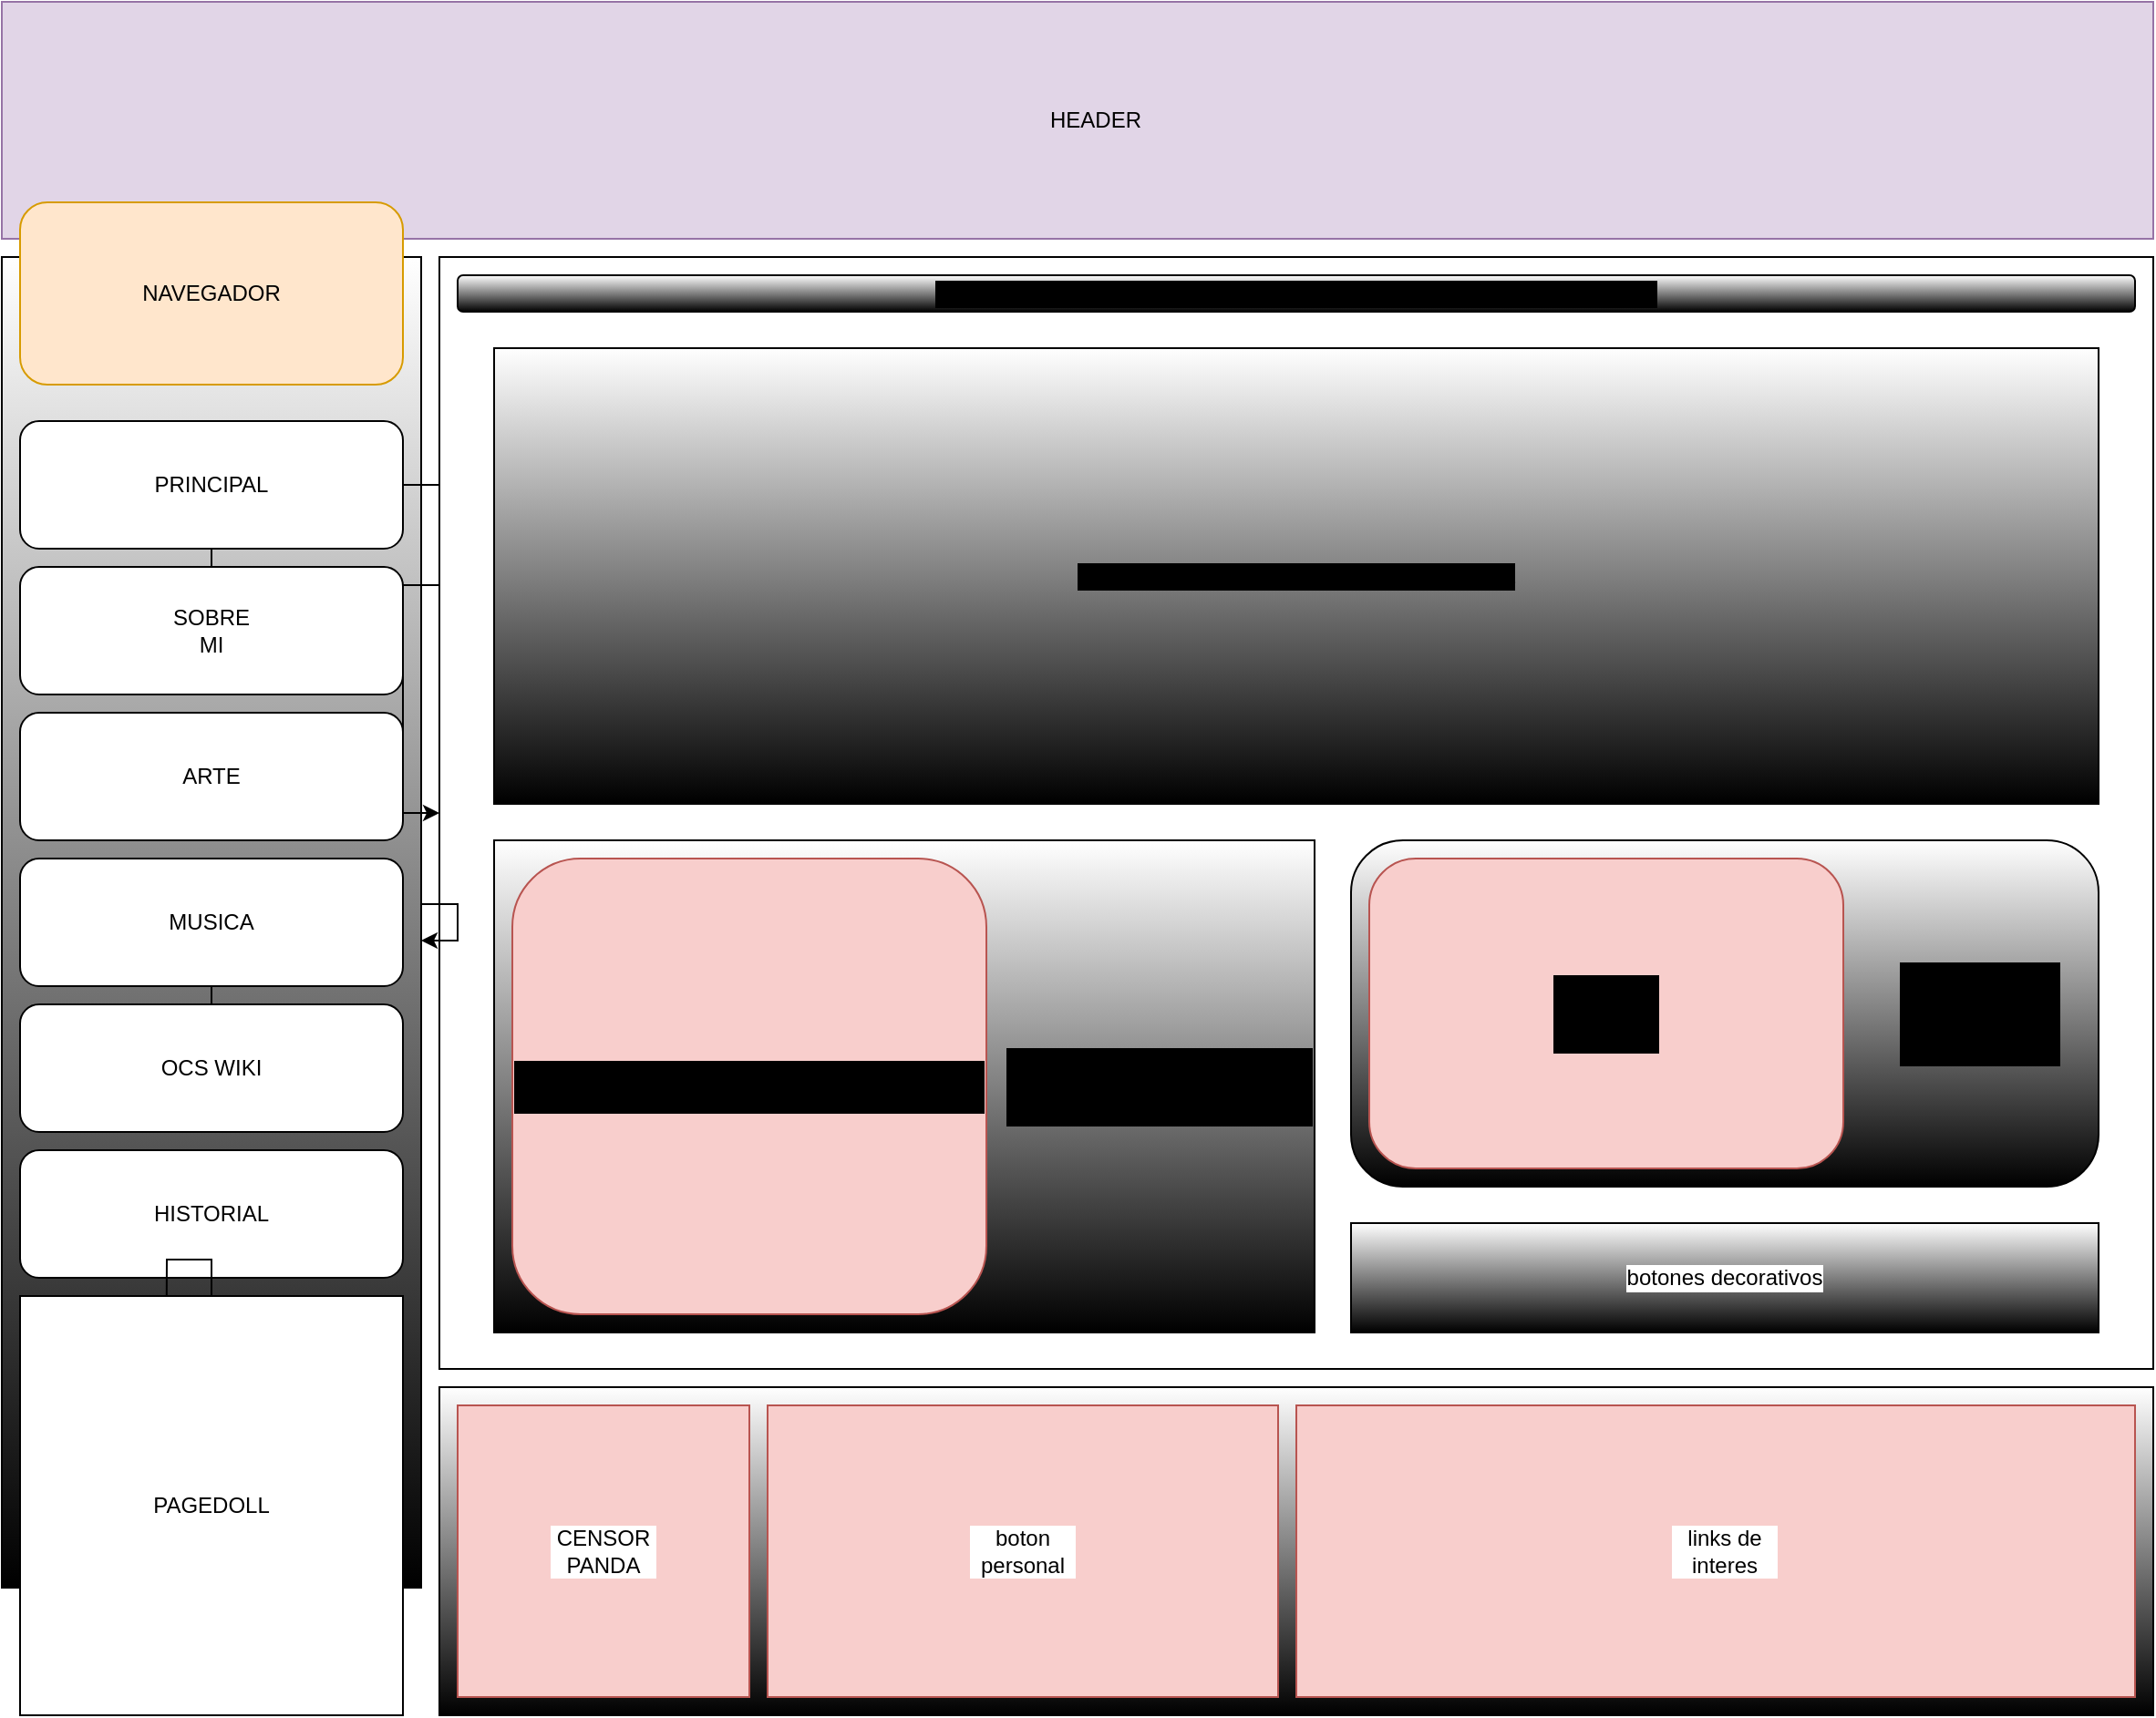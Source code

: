 <mxfile version="20.5.1" type="github">
  <diagram name="Page-1" id="c9db0220-8083-56f3-ca83-edcdcd058819">
    <mxGraphModel dx="1422" dy="757" grid="1" gridSize="10" guides="1" tooltips="1" connect="1" arrows="1" fold="1" page="1" pageScale="1.5" pageWidth="826" pageHeight="1169" background="#ffffff" math="0" shadow="0">
      <root>
        <mxCell id="0" style=";html=1;" />
        <mxCell id="1" style=";html=1;" parent="0" />
        <mxCell id="4RyJXzWIRlrPyO3bM6e3-7" value="" style="rounded=0;whiteSpace=wrap;html=1;" vertex="1" parent="1">
          <mxGeometry x="260" y="160" width="940" height="610" as="geometry" />
        </mxCell>
        <mxCell id="4RyJXzWIRlrPyO3bM6e3-9" value="" style="rounded=0;whiteSpace=wrap;html=1;fillColor=#e1d5e7;strokeColor=#9673a6;" vertex="1" parent="1">
          <mxGeometry x="20" y="20" width="1180" height="130" as="geometry" />
        </mxCell>
        <mxCell id="4RyJXzWIRlrPyO3bM6e3-11" value="" style="rounded=0;whiteSpace=wrap;html=1;fillColor=default;gradientColor=default;" vertex="1" parent="1">
          <mxGeometry x="20" y="160" width="230" height="730" as="geometry" />
        </mxCell>
        <mxCell id="4RyJXzWIRlrPyO3bM6e3-13" value="" style="rounded=0;whiteSpace=wrap;html=1;fillColor=default;gradientColor=default;" vertex="1" parent="1">
          <mxGeometry x="260" y="780" width="940" height="180" as="geometry" />
        </mxCell>
        <mxCell id="4RyJXzWIRlrPyO3bM6e3-16" value="" style="rounded=1;whiteSpace=wrap;html=1;fillColor=default;gradientColor=default;" vertex="1" parent="1">
          <mxGeometry x="270" y="170" width="920" height="20" as="geometry" />
        </mxCell>
        <mxCell id="4RyJXzWIRlrPyO3bM6e3-19" value="[texto en movimiento] fecha de creacion de la pagina - ultima actualización" style="text;html=1;strokeColor=none;fillColor=none;align=center;verticalAlign=middle;whiteSpace=wrap;rounded=0;labelBackgroundColor=#000000;fontColor=#000000;" vertex="1" parent="1">
          <mxGeometry x="270" y="165" width="920" height="30" as="geometry" />
        </mxCell>
        <mxCell id="4RyJXzWIRlrPyO3bM6e3-20" value="" style="rounded=0;whiteSpace=wrap;html=1;labelBackgroundColor=#000000;fontColor=#000000;fillColor=default;gradientColor=default;" vertex="1" parent="1">
          <mxGeometry x="290" y="210" width="880" height="250" as="geometry" />
        </mxCell>
        <mxCell id="4RyJXzWIRlrPyO3bM6e3-25" value="" style="rounded=0;whiteSpace=wrap;html=1;labelBackgroundColor=#000000;fontColor=#000000;fillColor=default;gradientColor=default;" vertex="1" parent="1">
          <mxGeometry x="290" y="480" width="450" height="270" as="geometry" />
        </mxCell>
        <mxCell id="4RyJXzWIRlrPyO3bM6e3-26" value="" style="rounded=1;whiteSpace=wrap;html=1;labelBackgroundColor=#000000;fillColor=#f8cecc;strokeColor=#b85450;" vertex="1" parent="1">
          <mxGeometry x="300" y="490" width="260" height="250" as="geometry" />
        </mxCell>
        <mxCell id="4RyJXzWIRlrPyO3bM6e3-27" value="" style="rounded=0;whiteSpace=wrap;html=1;labelBackgroundColor=#000000;fontColor=#000000;fillColor=default;gradientColor=default;" vertex="1" parent="1">
          <mxGeometry x="760" y="690" width="410" height="60" as="geometry" />
        </mxCell>
        <mxCell id="4RyJXzWIRlrPyO3bM6e3-28" value="" style="rounded=1;whiteSpace=wrap;html=1;labelBackgroundColor=#000000;fontColor=#000000;fillColor=default;gradientColor=default;" vertex="1" parent="1">
          <mxGeometry x="760" y="480" width="410" height="190" as="geometry" />
        </mxCell>
        <mxCell id="4RyJXzWIRlrPyO3bM6e3-29" value="" style="rounded=0;whiteSpace=wrap;html=1;labelBackgroundColor=#000000;fillColor=#f8cecc;strokeColor=#b85450;" vertex="1" parent="1">
          <mxGeometry x="270" y="790" width="160" height="160" as="geometry" />
        </mxCell>
        <mxCell id="4RyJXzWIRlrPyO3bM6e3-30" value="" style="rounded=0;whiteSpace=wrap;html=1;labelBackgroundColor=#000000;fillColor=#f8cecc;strokeColor=#b85450;" vertex="1" parent="1">
          <mxGeometry x="440" y="790" width="280" height="160" as="geometry" />
        </mxCell>
        <mxCell id="4RyJXzWIRlrPyO3bM6e3-31" value="" style="rounded=0;whiteSpace=wrap;html=1;labelBackgroundColor=#000000;fillColor=#f8cecc;strokeColor=#b85450;" vertex="1" parent="1">
          <mxGeometry x="730" y="790" width="460" height="160" as="geometry" />
        </mxCell>
        <mxCell id="4RyJXzWIRlrPyO3bM6e3-35" value="introduccion a la pagina e informacion basica" style="text;html=1;strokeColor=none;fillColor=none;align=center;verticalAlign=middle;whiteSpace=wrap;rounded=0;labelBackgroundColor=#000000;fontColor=#000000;" vertex="1" parent="1">
          <mxGeometry x="290" y="210" width="880" height="250" as="geometry" />
        </mxCell>
        <mxCell id="4RyJXzWIRlrPyO3bM6e3-37" value="dibujo&amp;nbsp; que incluye un link hacia la version en calidad" style="text;html=1;strokeColor=none;fillColor=none;align=center;verticalAlign=middle;whiteSpace=wrap;rounded=0;labelBackgroundColor=#000000;fontColor=#000000;" vertex="1" parent="1">
          <mxGeometry x="300" y="490" width="260" height="250" as="geometry" />
        </mxCell>
        <mxCell id="4RyJXzWIRlrPyO3bM6e3-38" value="una seccion pequeña con el ultimo dibujo que hice y una descripcion sobre el" style="text;html=1;strokeColor=none;fillColor=none;align=center;verticalAlign=middle;whiteSpace=wrap;rounded=0;labelBackgroundColor=#000000;fontColor=#000000;" vertex="1" parent="1">
          <mxGeometry x="570" y="480" width="170" height="270" as="geometry" />
        </mxCell>
        <mxCell id="4RyJXzWIRlrPyO3bM6e3-39" value="" style="rounded=1;whiteSpace=wrap;html=1;labelBackgroundColor=#000000;fillColor=#f8cecc;strokeColor=#b85450;" vertex="1" parent="1">
          <mxGeometry x="770" y="490" width="260" height="170" as="geometry" />
        </mxCell>
        <mxCell id="4RyJXzWIRlrPyO3bM6e3-40" value="canción de la semana" style="text;html=1;strokeColor=none;fillColor=none;align=center;verticalAlign=middle;whiteSpace=wrap;rounded=0;labelBackgroundColor=#000000;fontColor=#000000;" vertex="1" parent="1">
          <mxGeometry x="870" y="560" width="60" height="30" as="geometry" />
        </mxCell>
        <mxCell id="4RyJXzWIRlrPyO3bM6e3-41" value="breve&amp;nbsp; descripcion sobre la cancion que elegi" style="text;html=1;strokeColor=none;fillColor=none;align=center;verticalAlign=middle;whiteSpace=wrap;rounded=0;labelBackgroundColor=#000000;fontColor=#000000;" vertex="1" parent="1">
          <mxGeometry x="1060" y="560" width="90" height="30" as="geometry" />
        </mxCell>
        <mxCell id="4RyJXzWIRlrPyO3bM6e3-42" value="" style="rounded=1;whiteSpace=wrap;html=1;labelBackgroundColor=#000000;fillColor=#ffe6cc;strokeColor=#d79b00;" vertex="1" parent="1">
          <mxGeometry x="30" y="130" width="210" height="100" as="geometry" />
        </mxCell>
        <mxCell id="4RyJXzWIRlrPyO3bM6e3-44" value="" style="edgeStyle=orthogonalEdgeStyle;rounded=0;orthogonalLoop=1;jettySize=auto;html=1;fontColor=#000000;" edge="1" parent="1" source="4RyJXzWIRlrPyO3bM6e3-43" target="4RyJXzWIRlrPyO3bM6e3-7">
          <mxGeometry relative="1" as="geometry" />
        </mxCell>
        <mxCell id="4RyJXzWIRlrPyO3bM6e3-46" style="edgeStyle=orthogonalEdgeStyle;rounded=0;orthogonalLoop=1;jettySize=auto;html=1;fontColor=#000000;" edge="1" parent="1" source="4RyJXzWIRlrPyO3bM6e3-43">
          <mxGeometry relative="1" as="geometry">
            <mxPoint x="110" y="330" as="targetPoint" />
          </mxGeometry>
        </mxCell>
        <mxCell id="4RyJXzWIRlrPyO3bM6e3-43" value="" style="rounded=1;whiteSpace=wrap;html=1;labelBackgroundColor=#000000;fontColor=#000000;fillColor=default;gradientColor=none;" vertex="1" parent="1">
          <mxGeometry x="30" y="250" width="210" height="70" as="geometry" />
        </mxCell>
        <mxCell id="4RyJXzWIRlrPyO3bM6e3-47" value="" style="rounded=1;whiteSpace=wrap;html=1;labelBackgroundColor=#000000;fontColor=#000000;fillColor=default;gradientColor=none;" vertex="1" parent="1">
          <mxGeometry x="30" y="330" width="210" height="70" as="geometry" />
        </mxCell>
        <mxCell id="4RyJXzWIRlrPyO3bM6e3-48" value="" style="rounded=1;whiteSpace=wrap;html=1;labelBackgroundColor=#000000;fontColor=#000000;fillColor=default;gradientColor=none;" vertex="1" parent="1">
          <mxGeometry x="30" y="410" width="210" height="70" as="geometry" />
        </mxCell>
        <mxCell id="4RyJXzWIRlrPyO3bM6e3-49" style="edgeStyle=orthogonalEdgeStyle;rounded=0;orthogonalLoop=1;jettySize=auto;html=1;fontColor=#000000;" edge="1" source="4RyJXzWIRlrPyO3bM6e3-50" parent="1">
          <mxGeometry relative="1" as="geometry">
            <mxPoint x="110" y="570" as="targetPoint" />
          </mxGeometry>
        </mxCell>
        <mxCell id="4RyJXzWIRlrPyO3bM6e3-50" value="" style="rounded=1;whiteSpace=wrap;html=1;labelBackgroundColor=#000000;fontColor=#000000;fillColor=default;gradientColor=none;" vertex="1" parent="1">
          <mxGeometry x="30" y="490" width="210" height="70" as="geometry" />
        </mxCell>
        <mxCell id="4RyJXzWIRlrPyO3bM6e3-51" value="" style="rounded=1;whiteSpace=wrap;html=1;labelBackgroundColor=#000000;fontColor=#000000;fillColor=default;gradientColor=none;" vertex="1" parent="1">
          <mxGeometry x="30" y="570" width="210" height="70" as="geometry" />
        </mxCell>
        <mxCell id="4RyJXzWIRlrPyO3bM6e3-52" value="" style="rounded=1;whiteSpace=wrap;html=1;labelBackgroundColor=#000000;fontColor=#000000;fillColor=default;gradientColor=none;" vertex="1" parent="1">
          <mxGeometry x="30" y="650" width="210" height="70" as="geometry" />
        </mxCell>
        <mxCell id="4RyJXzWIRlrPyO3bM6e3-53" style="edgeStyle=orthogonalEdgeStyle;rounded=0;orthogonalLoop=1;jettySize=auto;html=1;fontColor=#000000;" edge="1" source="4RyJXzWIRlrPyO3bM6e3-54" parent="1">
          <mxGeometry relative="1" as="geometry">
            <mxPoint x="110" y="810" as="targetPoint" />
          </mxGeometry>
        </mxCell>
        <mxCell id="4RyJXzWIRlrPyO3bM6e3-54" value="" style="rounded=0;whiteSpace=wrap;html=1;labelBackgroundColor=#000000;fontColor=#000000;fillColor=default;gradientColor=none;" vertex="1" parent="1">
          <mxGeometry x="30" y="730" width="210" height="230" as="geometry" />
        </mxCell>
        <mxCell id="4RyJXzWIRlrPyO3bM6e3-57" style="edgeStyle=orthogonalEdgeStyle;rounded=0;orthogonalLoop=1;jettySize=auto;html=1;fontColor=#000000;" edge="1" parent="1" source="4RyJXzWIRlrPyO3bM6e3-11" target="4RyJXzWIRlrPyO3bM6e3-11">
          <mxGeometry relative="1" as="geometry" />
        </mxCell>
        <mxCell id="4RyJXzWIRlrPyO3bM6e3-58" value="HEADER" style="text;html=1;strokeColor=none;fillColor=none;align=center;verticalAlign=middle;whiteSpace=wrap;rounded=0;labelBackgroundColor=none;fontColor=#000000;" vertex="1" parent="1">
          <mxGeometry x="590" y="70" width="60" height="30" as="geometry" />
        </mxCell>
        <mxCell id="4RyJXzWIRlrPyO3bM6e3-59" value="NAVEGADOR" style="text;html=1;strokeColor=none;fillColor=none;align=center;verticalAlign=middle;whiteSpace=wrap;rounded=0;labelBackgroundColor=none;fontColor=#000000;" vertex="1" parent="1">
          <mxGeometry x="105" y="165" width="60" height="30" as="geometry" />
        </mxCell>
        <mxCell id="4RyJXzWIRlrPyO3bM6e3-60" value="PRINCIPAL" style="text;html=1;strokeColor=none;fillColor=none;align=center;verticalAlign=middle;whiteSpace=wrap;rounded=0;labelBackgroundColor=none;fontColor=#000000;" vertex="1" parent="1">
          <mxGeometry x="105" y="270" width="60" height="30" as="geometry" />
        </mxCell>
        <mxCell id="4RyJXzWIRlrPyO3bM6e3-61" value="SOBRE MI" style="text;html=1;strokeColor=none;fillColor=none;align=center;verticalAlign=middle;whiteSpace=wrap;rounded=0;labelBackgroundColor=none;fontColor=#000000;" vertex="1" parent="1">
          <mxGeometry x="105" y="350" width="60" height="30" as="geometry" />
        </mxCell>
        <mxCell id="4RyJXzWIRlrPyO3bM6e3-63" value="ARTE" style="text;html=1;strokeColor=none;fillColor=none;align=center;verticalAlign=middle;whiteSpace=wrap;rounded=0;labelBackgroundColor=none;fontColor=#000000;" vertex="1" parent="1">
          <mxGeometry x="105" y="430" width="60" height="30" as="geometry" />
        </mxCell>
        <mxCell id="4RyJXzWIRlrPyO3bM6e3-64" value="MUSICA" style="text;html=1;strokeColor=none;fillColor=none;align=center;verticalAlign=middle;whiteSpace=wrap;rounded=0;labelBackgroundColor=none;fontColor=#000000;" vertex="1" parent="1">
          <mxGeometry x="105" y="510" width="60" height="30" as="geometry" />
        </mxCell>
        <mxCell id="4RyJXzWIRlrPyO3bM6e3-65" value="OCS WIKI" style="text;html=1;strokeColor=none;fillColor=none;align=center;verticalAlign=middle;whiteSpace=wrap;rounded=0;labelBackgroundColor=none;fontColor=#000000;" vertex="1" parent="1">
          <mxGeometry x="105" y="590" width="60" height="30" as="geometry" />
        </mxCell>
        <mxCell id="4RyJXzWIRlrPyO3bM6e3-66" value="HISTORIAL" style="text;html=1;strokeColor=none;fillColor=none;align=center;verticalAlign=middle;whiteSpace=wrap;rounded=0;labelBackgroundColor=none;fontColor=#000000;" vertex="1" parent="1">
          <mxGeometry x="105" y="670" width="60" height="30" as="geometry" />
        </mxCell>
        <mxCell id="4RyJXzWIRlrPyO3bM6e3-68" value="PAGEDOLL" style="text;html=1;strokeColor=none;fillColor=none;align=center;verticalAlign=middle;whiteSpace=wrap;rounded=0;labelBackgroundColor=none;fontColor=#000000;" vertex="1" parent="1">
          <mxGeometry x="105" y="830" width="60" height="30" as="geometry" />
        </mxCell>
        <mxCell id="4RyJXzWIRlrPyO3bM6e3-69" value="botones decorativos" style="text;html=1;strokeColor=none;fillColor=none;align=center;verticalAlign=middle;whiteSpace=wrap;rounded=0;labelBackgroundColor=default;fontColor=#000000;" vertex="1" parent="1">
          <mxGeometry x="760" y="705" width="410" height="30" as="geometry" />
        </mxCell>
        <mxCell id="4RyJXzWIRlrPyO3bM6e3-70" value="CENSOR PANDA" style="text;html=1;strokeColor=none;fillColor=none;align=center;verticalAlign=middle;whiteSpace=wrap;rounded=0;labelBackgroundColor=default;fontColor=#000000;" vertex="1" parent="1">
          <mxGeometry x="320" y="855" width="60" height="30" as="geometry" />
        </mxCell>
        <mxCell id="4RyJXzWIRlrPyO3bM6e3-71" value="links de interes" style="text;html=1;strokeColor=none;fillColor=none;align=center;verticalAlign=middle;whiteSpace=wrap;rounded=0;labelBackgroundColor=default;fontColor=#000000;" vertex="1" parent="1">
          <mxGeometry x="935" y="855" width="60" height="30" as="geometry" />
        </mxCell>
        <mxCell id="4RyJXzWIRlrPyO3bM6e3-72" value="boton personal" style="text;html=1;strokeColor=none;fillColor=none;align=center;verticalAlign=middle;whiteSpace=wrap;rounded=0;labelBackgroundColor=default;fontColor=#000000;" vertex="1" parent="1">
          <mxGeometry x="550" y="855" width="60" height="30" as="geometry" />
        </mxCell>
      </root>
    </mxGraphModel>
  </diagram>
</mxfile>
